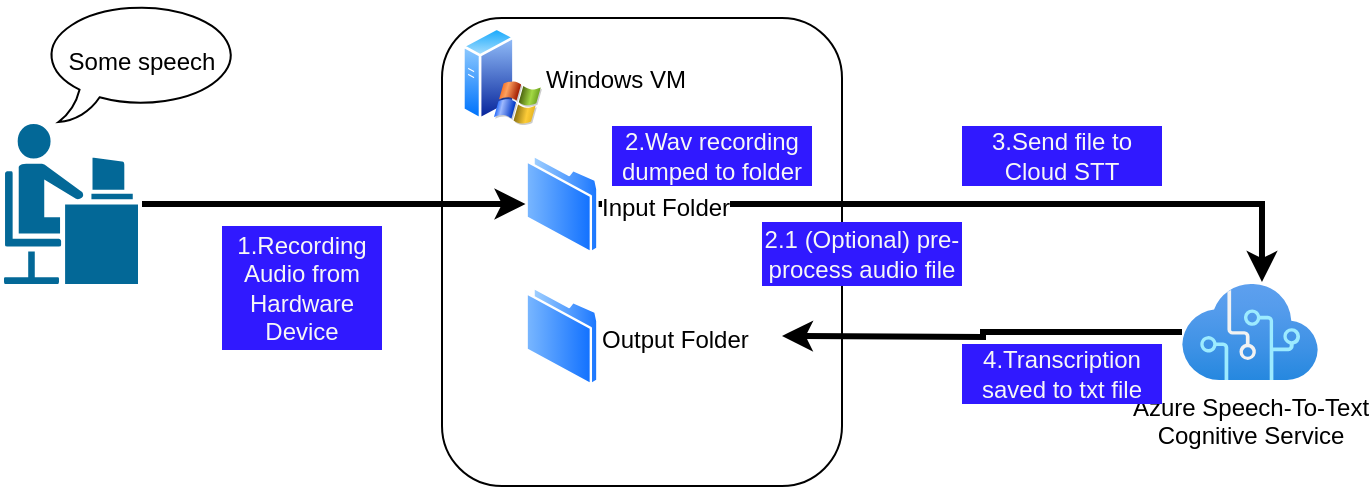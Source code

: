 <mxfile version="15.4.0" type="device"><diagram id="6K9whUUx1jsMeNmEcj9S" name="Page-1"><mxGraphModel dx="1072" dy="952" grid="1" gridSize="10" guides="1" tooltips="1" connect="1" arrows="1" fold="1" page="1" pageScale="1" pageWidth="850" pageHeight="1100" math="0" shadow="0"><root><mxCell id="0"/><mxCell id="1" parent="0"/><mxCell id="AGxelINru7PBSVFvmxZ0-9" value="" style="rounded=1;whiteSpace=wrap;html=1;" parent="1" vertex="1"><mxGeometry x="340" y="86" width="200" height="234" as="geometry"/></mxCell><mxCell id="AGxelINru7PBSVFvmxZ0-1" value="Some speech" style="whiteSpace=wrap;html=1;shape=mxgraph.basic.oval_callout" parent="1" vertex="1"><mxGeometry x="140" y="78" width="100" height="60" as="geometry"/></mxCell><mxCell id="AGxelINru7PBSVFvmxZ0-15" style="edgeStyle=orthogonalEdgeStyle;rounded=0;orthogonalLoop=1;jettySize=auto;html=1;entryX=0.588;entryY=-0.021;entryDx=0;entryDy=0;entryPerimeter=0;strokeWidth=3;" parent="1" source="AGxelINru7PBSVFvmxZ0-2" target="AGxelINru7PBSVFvmxZ0-8" edge="1"><mxGeometry relative="1" as="geometry"/></mxCell><mxCell id="AGxelINru7PBSVFvmxZ0-2" value="Input Folder" style="aspect=fixed;perimeter=ellipsePerimeter;html=1;align=left;shadow=0;dashed=0;spacingTop=3;image;image=img/lib/active_directory/folder.svg;labelPosition=right;verticalLabelPosition=middle;verticalAlign=middle;" parent="1" vertex="1"><mxGeometry x="381.75" y="154" width="36.5" height="50" as="geometry"/></mxCell><mxCell id="AGxelINru7PBSVFvmxZ0-4" value="Windows VM" style="aspect=fixed;perimeter=ellipsePerimeter;html=1;align=left;shadow=0;dashed=0;spacingTop=3;image;image=img/lib/active_directory/windows_server_2.svg;labelPosition=right;verticalLabelPosition=middle;verticalAlign=middle;" parent="1" vertex="1"><mxGeometry x="350" y="90" width="40" height="50" as="geometry"/></mxCell><mxCell id="AGxelINru7PBSVFvmxZ0-14" style="edgeStyle=orthogonalEdgeStyle;rounded=0;orthogonalLoop=1;jettySize=auto;html=1;strokeWidth=3;" parent="1" source="AGxelINru7PBSVFvmxZ0-7" target="AGxelINru7PBSVFvmxZ0-2" edge="1"><mxGeometry relative="1" as="geometry"/></mxCell><mxCell id="AGxelINru7PBSVFvmxZ0-7" value="" style="shape=mxgraph.cisco.people.androgenous_person;html=1;pointerEvents=1;dashed=0;fillColor=#036897;strokeColor=#ffffff;strokeWidth=2;verticalLabelPosition=bottom;verticalAlign=top;align=center;outlineConnect=0;" parent="1" vertex="1"><mxGeometry x="120" y="138" width="69" height="82" as="geometry"/></mxCell><mxCell id="AGxelINru7PBSVFvmxZ0-16" style="edgeStyle=orthogonalEdgeStyle;rounded=0;orthogonalLoop=1;jettySize=auto;html=1;strokeWidth=3;" parent="1" source="AGxelINru7PBSVFvmxZ0-8" edge="1"><mxGeometry relative="1" as="geometry"><mxPoint x="510" y="245" as="targetPoint"/></mxGeometry></mxCell><mxCell id="AGxelINru7PBSVFvmxZ0-8" value="Azure Speech-To-Text&lt;br&gt;Cognitive Service" style="aspect=fixed;html=1;points=[];align=center;image;fontSize=12;image=img/lib/azure2/ai_machine_learning/Cognitive_Services.svg;" parent="1" vertex="1"><mxGeometry x="710" y="219" width="68" height="48" as="geometry"/></mxCell><mxCell id="AGxelINru7PBSVFvmxZ0-12" value="Output Folder" style="aspect=fixed;perimeter=ellipsePerimeter;html=1;align=left;shadow=0;dashed=0;spacingTop=3;image;image=img/lib/active_directory/folder.svg;labelPosition=right;verticalLabelPosition=middle;verticalAlign=middle;" parent="1" vertex="1"><mxGeometry x="381.75" y="220" width="36.5" height="50" as="geometry"/></mxCell><mxCell id="QbkX4Qqc_ht2Q5YuVYMh-1" value="1.Recording Audio from Hardware Device" style="text;html=1;strokeColor=none;fillColor=#3019FF;align=center;verticalAlign=middle;whiteSpace=wrap;rounded=0;fontColor=#F7F7F7;" vertex="1" parent="1"><mxGeometry x="230" y="190" width="80" height="62" as="geometry"/></mxCell><mxCell id="QbkX4Qqc_ht2Q5YuVYMh-2" value="2.Wav recording dumped to folder" style="text;html=1;strokeColor=none;fillColor=#3019FF;align=center;verticalAlign=middle;whiteSpace=wrap;rounded=0;fontColor=#F7F7F7;" vertex="1" parent="1"><mxGeometry x="425" y="140" width="100" height="30" as="geometry"/></mxCell><mxCell id="QbkX4Qqc_ht2Q5YuVYMh-3" value="3.Send file to Cloud STT" style="text;html=1;strokeColor=none;fillColor=#3019FF;align=center;verticalAlign=middle;whiteSpace=wrap;rounded=0;fontColor=#F7F7F7;" vertex="1" parent="1"><mxGeometry x="600" y="140" width="100" height="30" as="geometry"/></mxCell><mxCell id="QbkX4Qqc_ht2Q5YuVYMh-4" value="4.Transcription&lt;br&gt;saved to txt file" style="text;html=1;strokeColor=none;fillColor=#3019FF;align=center;verticalAlign=middle;whiteSpace=wrap;rounded=0;fontColor=#F7F7F7;" vertex="1" parent="1"><mxGeometry x="600" y="249" width="100" height="30" as="geometry"/></mxCell><mxCell id="QbkX4Qqc_ht2Q5YuVYMh-5" value="2.1 (Optional) pre-process audio file" style="text;html=1;strokeColor=none;fillColor=#3019FF;align=center;verticalAlign=middle;whiteSpace=wrap;rounded=0;fontColor=#F7F7F7;" vertex="1" parent="1"><mxGeometry x="500" y="188" width="100" height="32" as="geometry"/></mxCell></root></mxGraphModel></diagram></mxfile>
